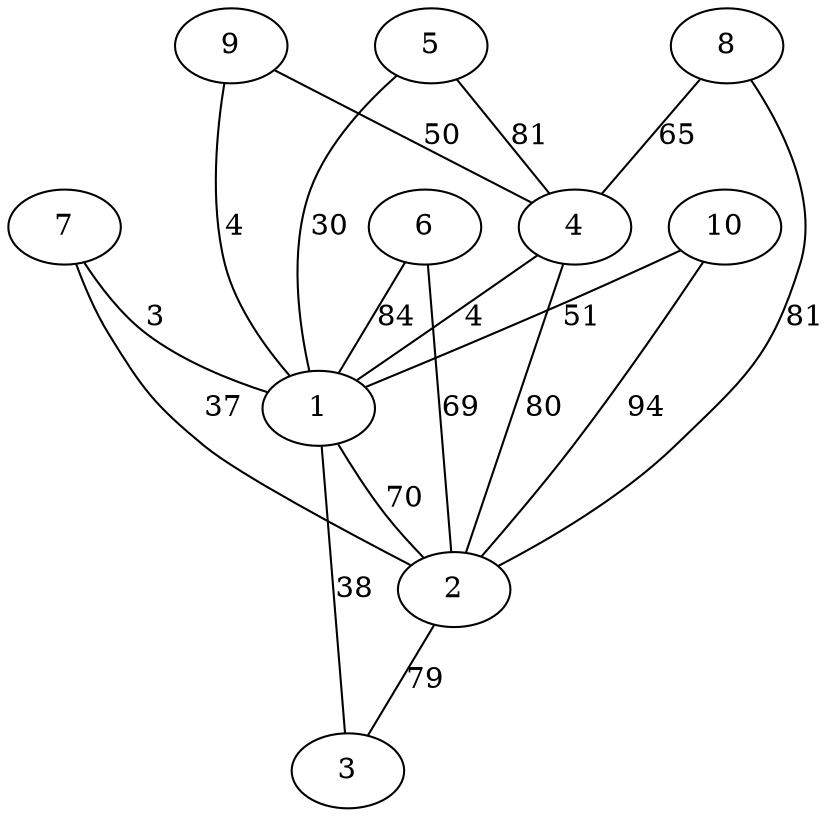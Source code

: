 graph x {
1 -- 2[label=70];
1 -- 3[label=38];
2 -- 3[label=79];
4 -- 1[label=4];
4 -- 2[label=80];
5 -- 4[label=81];
5 -- 1[label=30];
6 -- 1[label=84];
6 -- 2[label=69];
7 -- 1[label=3];
7 -- 2[label=37];
8 -- 4[label=65];
8 -- 2[label=81];
9 -- 4[label=50];
9 -- 1[label=4];
10 -- 1[label=51];
10 -- 2[label=94];
}